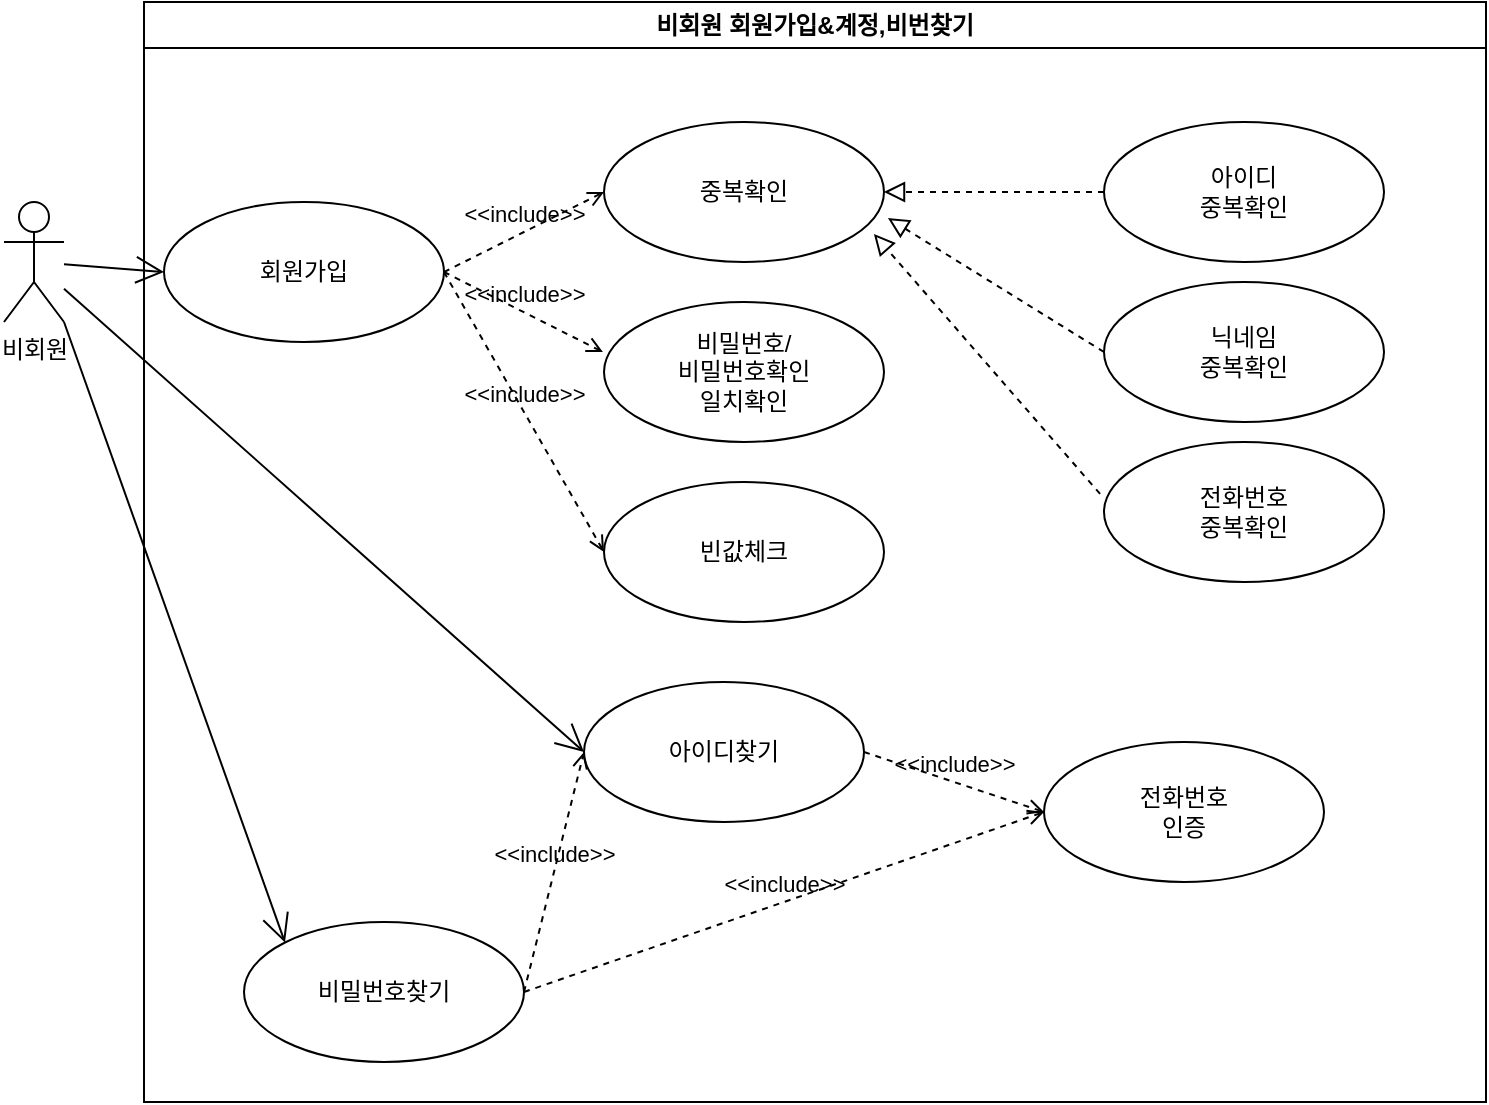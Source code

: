 <mxfile version="21.6.2" type="device">
  <diagram name="Page-1" id="TYgVy_4wv9ovuYa0YBVE">
    <mxGraphModel dx="1434" dy="750" grid="1" gridSize="10" guides="1" tooltips="1" connect="1" arrows="1" fold="1" page="1" pageScale="1" pageWidth="827" pageHeight="1169" math="0" shadow="0">
      <root>
        <mxCell id="0" />
        <mxCell id="1" parent="0" />
        <mxCell id="DIup330_IUM1Y5fQ8DOV-1" value="비회원" style="shape=umlActor;verticalLabelPosition=bottom;verticalAlign=top;html=1;outlineConnect=0;" vertex="1" parent="1">
          <mxGeometry x="30" y="150" width="30" height="60" as="geometry" />
        </mxCell>
        <mxCell id="DIup330_IUM1Y5fQ8DOV-6" value="비회원 회원가입&amp;amp;계정,비번찾기" style="swimlane;whiteSpace=wrap;html=1;" vertex="1" parent="1">
          <mxGeometry x="100" y="50" width="671" height="550" as="geometry" />
        </mxCell>
        <mxCell id="DIup330_IUM1Y5fQ8DOV-15" value="회원가입" style="ellipse;whiteSpace=wrap;html=1;" vertex="1" parent="DIup330_IUM1Y5fQ8DOV-6">
          <mxGeometry x="10" y="100" width="140" height="70" as="geometry" />
        </mxCell>
        <mxCell id="DIup330_IUM1Y5fQ8DOV-16" value="아이디&lt;br&gt;중복확인" style="ellipse;whiteSpace=wrap;html=1;" vertex="1" parent="DIup330_IUM1Y5fQ8DOV-6">
          <mxGeometry x="480" y="60" width="140" height="70" as="geometry" />
        </mxCell>
        <mxCell id="DIup330_IUM1Y5fQ8DOV-17" value="닉네임&lt;br&gt;중복확인" style="ellipse;whiteSpace=wrap;html=1;" vertex="1" parent="DIup330_IUM1Y5fQ8DOV-6">
          <mxGeometry x="480" y="140" width="140" height="70" as="geometry" />
        </mxCell>
        <mxCell id="DIup330_IUM1Y5fQ8DOV-18" value="비밀번호/&lt;br&gt;비밀번호확인&lt;br&gt;일치확인" style="ellipse;whiteSpace=wrap;html=1;" vertex="1" parent="DIup330_IUM1Y5fQ8DOV-6">
          <mxGeometry x="230" y="150" width="140" height="70" as="geometry" />
        </mxCell>
        <mxCell id="DIup330_IUM1Y5fQ8DOV-24" value="빈값체크" style="ellipse;whiteSpace=wrap;html=1;" vertex="1" parent="DIup330_IUM1Y5fQ8DOV-6">
          <mxGeometry x="230" y="240" width="140" height="70" as="geometry" />
        </mxCell>
        <mxCell id="DIup330_IUM1Y5fQ8DOV-26" value="중복확인" style="ellipse;whiteSpace=wrap;html=1;" vertex="1" parent="DIup330_IUM1Y5fQ8DOV-6">
          <mxGeometry x="230" y="60" width="140" height="70" as="geometry" />
        </mxCell>
        <mxCell id="DIup330_IUM1Y5fQ8DOV-27" value="전화번호&lt;br&gt;중복확인" style="ellipse;whiteSpace=wrap;html=1;" vertex="1" parent="DIup330_IUM1Y5fQ8DOV-6">
          <mxGeometry x="480" y="220" width="140" height="70" as="geometry" />
        </mxCell>
        <mxCell id="DIup330_IUM1Y5fQ8DOV-30" value="&amp;lt;&amp;lt;include&amp;gt;&amp;gt;" style="html=1;verticalAlign=bottom;labelBackgroundColor=none;endArrow=open;endFill=0;dashed=1;rounded=0;exitX=1;exitY=0.5;exitDx=0;exitDy=0;entryX=0;entryY=0.5;entryDx=0;entryDy=0;" edge="1" parent="DIup330_IUM1Y5fQ8DOV-6" source="DIup330_IUM1Y5fQ8DOV-15" target="DIup330_IUM1Y5fQ8DOV-26">
          <mxGeometry width="160" relative="1" as="geometry">
            <mxPoint x="340" y="145" as="sourcePoint" />
            <mxPoint x="670" y="370" as="targetPoint" />
          </mxGeometry>
        </mxCell>
        <mxCell id="DIup330_IUM1Y5fQ8DOV-33" value="&amp;lt;&amp;lt;include&amp;gt;&amp;gt;" style="html=1;verticalAlign=bottom;labelBackgroundColor=none;endArrow=open;endFill=0;dashed=1;rounded=0;exitX=1;exitY=0.5;exitDx=0;exitDy=0;entryX=-0.004;entryY=0.357;entryDx=0;entryDy=0;entryPerimeter=0;" edge="1" parent="DIup330_IUM1Y5fQ8DOV-6" source="DIup330_IUM1Y5fQ8DOV-15" target="DIup330_IUM1Y5fQ8DOV-18">
          <mxGeometry width="160" relative="1" as="geometry">
            <mxPoint x="160" y="145" as="sourcePoint" />
            <mxPoint x="236" y="205" as="targetPoint" />
          </mxGeometry>
        </mxCell>
        <mxCell id="DIup330_IUM1Y5fQ8DOV-34" value="" style="endArrow=block;startArrow=none;endFill=0;startFill=0;endSize=8;html=1;verticalAlign=bottom;dashed=1;labelBackgroundColor=none;rounded=0;exitX=0;exitY=0.5;exitDx=0;exitDy=0;entryX=1;entryY=0.5;entryDx=0;entryDy=0;" edge="1" parent="DIup330_IUM1Y5fQ8DOV-6" source="DIup330_IUM1Y5fQ8DOV-16" target="DIup330_IUM1Y5fQ8DOV-26">
          <mxGeometry width="160" relative="1" as="geometry">
            <mxPoint x="360" y="340" as="sourcePoint" />
            <mxPoint x="520" y="340" as="targetPoint" />
          </mxGeometry>
        </mxCell>
        <mxCell id="DIup330_IUM1Y5fQ8DOV-35" value="" style="endArrow=block;startArrow=none;endFill=0;startFill=0;endSize=8;html=1;verticalAlign=bottom;dashed=1;labelBackgroundColor=none;rounded=0;exitX=0;exitY=0.5;exitDx=0;exitDy=0;entryX=1.014;entryY=0.686;entryDx=0;entryDy=0;entryPerimeter=0;" edge="1" parent="DIup330_IUM1Y5fQ8DOV-6" source="DIup330_IUM1Y5fQ8DOV-17" target="DIup330_IUM1Y5fQ8DOV-26">
          <mxGeometry width="160" relative="1" as="geometry">
            <mxPoint x="490" y="105" as="sourcePoint" />
            <mxPoint x="380" y="105" as="targetPoint" />
          </mxGeometry>
        </mxCell>
        <mxCell id="DIup330_IUM1Y5fQ8DOV-36" value="" style="endArrow=block;startArrow=none;endFill=0;startFill=0;endSize=8;html=1;verticalAlign=bottom;dashed=1;labelBackgroundColor=none;rounded=0;exitX=-0.014;exitY=0.371;exitDx=0;exitDy=0;entryX=0.964;entryY=0.8;entryDx=0;entryDy=0;entryPerimeter=0;exitPerimeter=0;" edge="1" parent="DIup330_IUM1Y5fQ8DOV-6" source="DIup330_IUM1Y5fQ8DOV-27" target="DIup330_IUM1Y5fQ8DOV-26">
          <mxGeometry width="160" relative="1" as="geometry">
            <mxPoint x="490" y="185" as="sourcePoint" />
            <mxPoint x="382" y="118" as="targetPoint" />
          </mxGeometry>
        </mxCell>
        <mxCell id="DIup330_IUM1Y5fQ8DOV-37" value="&amp;lt;&amp;lt;include&amp;gt;&amp;gt;" style="html=1;verticalAlign=bottom;labelBackgroundColor=none;endArrow=open;endFill=0;dashed=1;rounded=0;exitX=1;exitY=0.5;exitDx=0;exitDy=0;entryX=0;entryY=0.5;entryDx=0;entryDy=0;" edge="1" parent="DIup330_IUM1Y5fQ8DOV-6" source="DIup330_IUM1Y5fQ8DOV-15" target="DIup330_IUM1Y5fQ8DOV-24">
          <mxGeometry width="160" relative="1" as="geometry">
            <mxPoint x="160" y="145" as="sourcePoint" />
            <mxPoint x="239" y="195" as="targetPoint" />
          </mxGeometry>
        </mxCell>
        <mxCell id="DIup330_IUM1Y5fQ8DOV-38" value="비밀번호찾기" style="ellipse;whiteSpace=wrap;html=1;" vertex="1" parent="DIup330_IUM1Y5fQ8DOV-6">
          <mxGeometry x="50" y="460" width="140" height="70" as="geometry" />
        </mxCell>
        <mxCell id="DIup330_IUM1Y5fQ8DOV-39" value="아이디찾기" style="ellipse;whiteSpace=wrap;html=1;" vertex="1" parent="DIup330_IUM1Y5fQ8DOV-6">
          <mxGeometry x="220" y="340" width="140" height="70" as="geometry" />
        </mxCell>
        <mxCell id="DIup330_IUM1Y5fQ8DOV-40" value="&amp;lt;&amp;lt;include&amp;gt;&amp;gt;" style="html=1;verticalAlign=bottom;labelBackgroundColor=none;endArrow=open;endFill=0;dashed=1;rounded=0;exitX=1;exitY=0.5;exitDx=0;exitDy=0;entryX=0;entryY=0.5;entryDx=0;entryDy=0;" edge="1" parent="DIup330_IUM1Y5fQ8DOV-6" source="DIup330_IUM1Y5fQ8DOV-38" target="DIup330_IUM1Y5fQ8DOV-39">
          <mxGeometry width="160" relative="1" as="geometry">
            <mxPoint x="160" y="145" as="sourcePoint" />
            <mxPoint x="240" y="105" as="targetPoint" />
          </mxGeometry>
        </mxCell>
        <mxCell id="DIup330_IUM1Y5fQ8DOV-41" value="전화번호&lt;br&gt;인증" style="ellipse;whiteSpace=wrap;html=1;" vertex="1" parent="DIup330_IUM1Y5fQ8DOV-6">
          <mxGeometry x="450" y="370" width="140" height="70" as="geometry" />
        </mxCell>
        <mxCell id="DIup330_IUM1Y5fQ8DOV-42" value="&amp;lt;&amp;lt;include&amp;gt;&amp;gt;" style="html=1;verticalAlign=bottom;labelBackgroundColor=none;endArrow=open;endFill=0;dashed=1;rounded=0;exitX=1;exitY=0.5;exitDx=0;exitDy=0;entryX=0;entryY=0.5;entryDx=0;entryDy=0;" edge="1" parent="DIup330_IUM1Y5fQ8DOV-6" source="DIup330_IUM1Y5fQ8DOV-39" target="DIup330_IUM1Y5fQ8DOV-41">
          <mxGeometry width="160" relative="1" as="geometry">
            <mxPoint x="180" y="385" as="sourcePoint" />
            <mxPoint x="320" y="480" as="targetPoint" />
          </mxGeometry>
        </mxCell>
        <mxCell id="DIup330_IUM1Y5fQ8DOV-43" value="&amp;lt;&amp;lt;include&amp;gt;&amp;gt;" style="html=1;verticalAlign=bottom;labelBackgroundColor=none;endArrow=open;endFill=0;dashed=1;rounded=0;exitX=1;exitY=0.5;exitDx=0;exitDy=0;entryX=0;entryY=0.5;entryDx=0;entryDy=0;" edge="1" parent="DIup330_IUM1Y5fQ8DOV-6" source="DIup330_IUM1Y5fQ8DOV-38" target="DIup330_IUM1Y5fQ8DOV-41">
          <mxGeometry width="160" relative="1" as="geometry">
            <mxPoint x="234" y="464.5" as="sourcePoint" />
            <mxPoint x="394" y="464.5" as="targetPoint" />
          </mxGeometry>
        </mxCell>
        <mxCell id="DIup330_IUM1Y5fQ8DOV-44" value="" style="endArrow=open;endFill=1;endSize=12;html=1;rounded=0;entryX=0;entryY=0.5;entryDx=0;entryDy=0;" edge="1" parent="1" source="DIup330_IUM1Y5fQ8DOV-1" target="DIup330_IUM1Y5fQ8DOV-15">
          <mxGeometry width="160" relative="1" as="geometry">
            <mxPoint x="460" y="390" as="sourcePoint" />
            <mxPoint x="620" y="390" as="targetPoint" />
          </mxGeometry>
        </mxCell>
        <mxCell id="DIup330_IUM1Y5fQ8DOV-45" value="" style="endArrow=open;endFill=1;endSize=12;html=1;rounded=0;entryX=0;entryY=0;entryDx=0;entryDy=0;exitX=1;exitY=1;exitDx=0;exitDy=0;exitPerimeter=0;" edge="1" parent="1" source="DIup330_IUM1Y5fQ8DOV-1" target="DIup330_IUM1Y5fQ8DOV-38">
          <mxGeometry width="160" relative="1" as="geometry">
            <mxPoint x="70" y="191" as="sourcePoint" />
            <mxPoint x="120" y="195" as="targetPoint" />
          </mxGeometry>
        </mxCell>
        <mxCell id="DIup330_IUM1Y5fQ8DOV-46" value="" style="endArrow=open;endFill=1;endSize=12;html=1;rounded=0;entryX=0;entryY=0.5;entryDx=0;entryDy=0;" edge="1" parent="1" source="DIup330_IUM1Y5fQ8DOV-1" target="DIup330_IUM1Y5fQ8DOV-39">
          <mxGeometry width="160" relative="1" as="geometry">
            <mxPoint x="70" y="220" as="sourcePoint" />
            <mxPoint x="181" y="530" as="targetPoint" />
          </mxGeometry>
        </mxCell>
      </root>
    </mxGraphModel>
  </diagram>
</mxfile>
